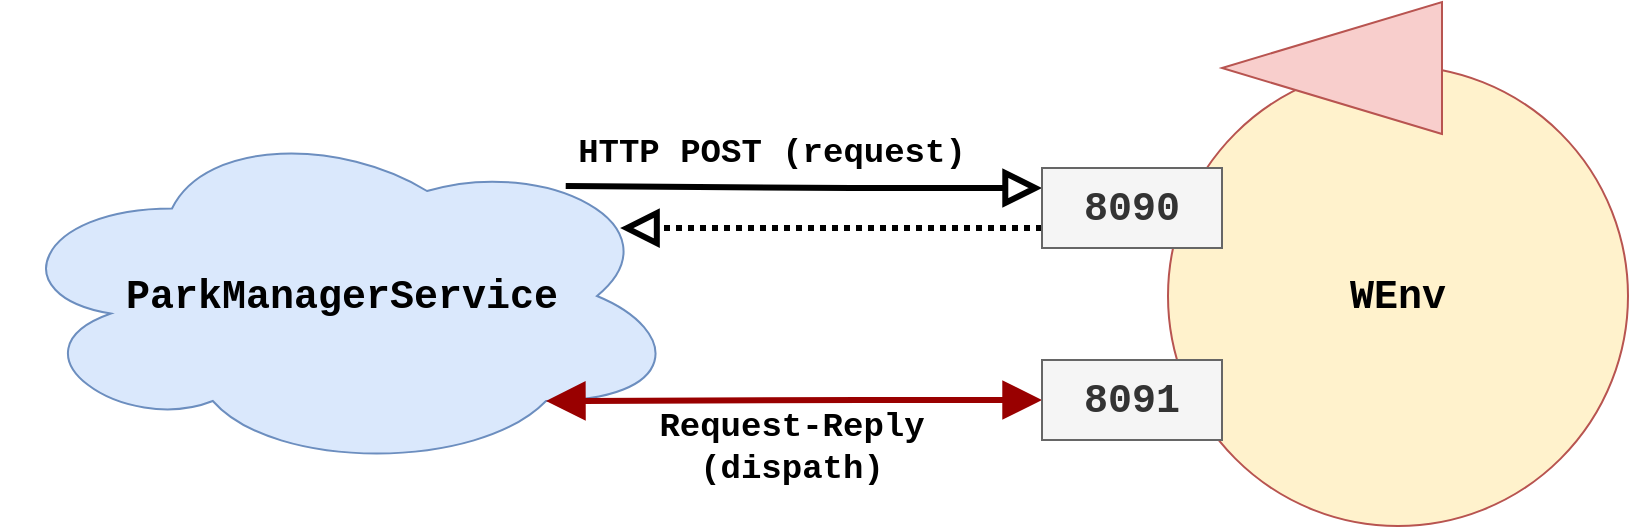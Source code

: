 <mxfile version="14.6.13" type="device"><diagram id="PS5p-miRpUZN3mHIzFUU" name="Pagina-1"><mxGraphModel dx="852" dy="494" grid="1" gridSize="10" guides="1" tooltips="1" connect="1" arrows="1" fold="1" page="1" pageScale="1" pageWidth="827" pageHeight="1169" math="0" shadow="0"><root><mxCell id="0"/><mxCell id="1" parent="0"/><mxCell id="3csDl5tA4mNJo4ToizOu-1" value="WEnv" style="ellipse;whiteSpace=wrap;html=1;aspect=fixed;fillColor=#fff2cc;strokeColor=#B85450;fontStyle=1;fontFamily=Courier New;fontSize=20;" vertex="1" parent="1"><mxGeometry x="583" y="599" width="230" height="230" as="geometry"/></mxCell><mxCell id="3csDl5tA4mNJo4ToizOu-2" value="" style="triangle;whiteSpace=wrap;html=1;rotation=-180;fillColor=#f8cecc;strokeColor=#b85450;" vertex="1" parent="1"><mxGeometry x="610" y="567" width="110" height="66" as="geometry"/></mxCell><mxCell id="3csDl5tA4mNJo4ToizOu-3" value="ParkManagerService" style="ellipse;shape=cloud;whiteSpace=wrap;html=1;strokeColor=#6c8ebf;fillColor=#dae8fc;fontFamily=Courier New;fontStyle=1;fontSize=20;" vertex="1" parent="1"><mxGeometry y="626.5" width="340" height="175" as="geometry"/></mxCell><mxCell id="3csDl5tA4mNJo4ToizOu-7" style="edgeStyle=orthogonalEdgeStyle;rounded=0;orthogonalLoop=1;jettySize=auto;html=1;exitX=0;exitY=0.25;exitDx=0;exitDy=0;entryX=0.829;entryY=0.186;entryDx=0;entryDy=0;entryPerimeter=0;fontFamily=Courier New;fontSize=20;strokeWidth=3;endArrow=none;endFill=0;startArrow=block;startFill=0;endSize=12;startSize=12;" edge="1" parent="1" source="3csDl5tA4mNJo4ToizOu-5" target="3csDl5tA4mNJo4ToizOu-3"><mxGeometry relative="1" as="geometry"/></mxCell><mxCell id="3csDl5tA4mNJo4ToizOu-8" style="edgeStyle=orthogonalEdgeStyle;rounded=0;orthogonalLoop=1;jettySize=auto;html=1;exitX=0;exitY=0.75;exitDx=0;exitDy=0;entryX=0.909;entryY=0.306;entryDx=0;entryDy=0;entryPerimeter=0;fontFamily=Courier New;fontSize=20;startArrow=none;startFill=0;endArrow=block;endFill=0;startSize=12;endSize=12;strokeWidth=3;dashed=1;dashPattern=1 1;" edge="1" parent="1" source="3csDl5tA4mNJo4ToizOu-5" target="3csDl5tA4mNJo4ToizOu-3"><mxGeometry relative="1" as="geometry"/></mxCell><mxCell id="3csDl5tA4mNJo4ToizOu-5" value="8090" style="rounded=0;whiteSpace=wrap;html=1;fontFamily=Courier New;fontSize=20;strokeColor=#666666;fillColor=#f5f5f5;fontColor=#333333;fontStyle=1" vertex="1" parent="1"><mxGeometry x="520" y="650" width="90" height="40" as="geometry"/></mxCell><mxCell id="3csDl5tA4mNJo4ToizOu-10" style="edgeStyle=orthogonalEdgeStyle;rounded=0;orthogonalLoop=1;jettySize=auto;html=1;exitX=0;exitY=0.5;exitDx=0;exitDy=0;entryX=0.8;entryY=0.8;entryDx=0;entryDy=0;entryPerimeter=0;fontFamily=Courier New;fontSize=17;startArrow=block;startFill=1;endArrow=block;endFill=1;startSize=12;endSize=12;strokeWidth=3;strokeColor=#990000;" edge="1" parent="1" source="3csDl5tA4mNJo4ToizOu-6" target="3csDl5tA4mNJo4ToizOu-3"><mxGeometry relative="1" as="geometry"/></mxCell><mxCell id="3csDl5tA4mNJo4ToizOu-6" value="8091" style="rounded=0;whiteSpace=wrap;html=1;fontFamily=Courier New;fontSize=20;strokeColor=#666666;fillColor=#f5f5f5;fontColor=#333333;fontStyle=1" vertex="1" parent="1"><mxGeometry x="520" y="746" width="90" height="40" as="geometry"/></mxCell><mxCell id="3csDl5tA4mNJo4ToizOu-9" value="HTTP POST (request)" style="text;html=1;strokeColor=none;fillColor=none;align=center;verticalAlign=middle;whiteSpace=wrap;rounded=0;fontFamily=Courier New;fontSize=17;fontStyle=1" vertex="1" parent="1"><mxGeometry x="280" y="633" width="210" height="20" as="geometry"/></mxCell><mxCell id="3csDl5tA4mNJo4ToizOu-11" value="Request-Reply (dispath)" style="text;html=1;strokeColor=none;fillColor=none;align=center;verticalAlign=middle;whiteSpace=wrap;rounded=0;fontFamily=Courier New;fontSize=17;fontStyle=1" vertex="1" parent="1"><mxGeometry x="290" y="770" width="210" height="40" as="geometry"/></mxCell></root></mxGraphModel></diagram></mxfile>